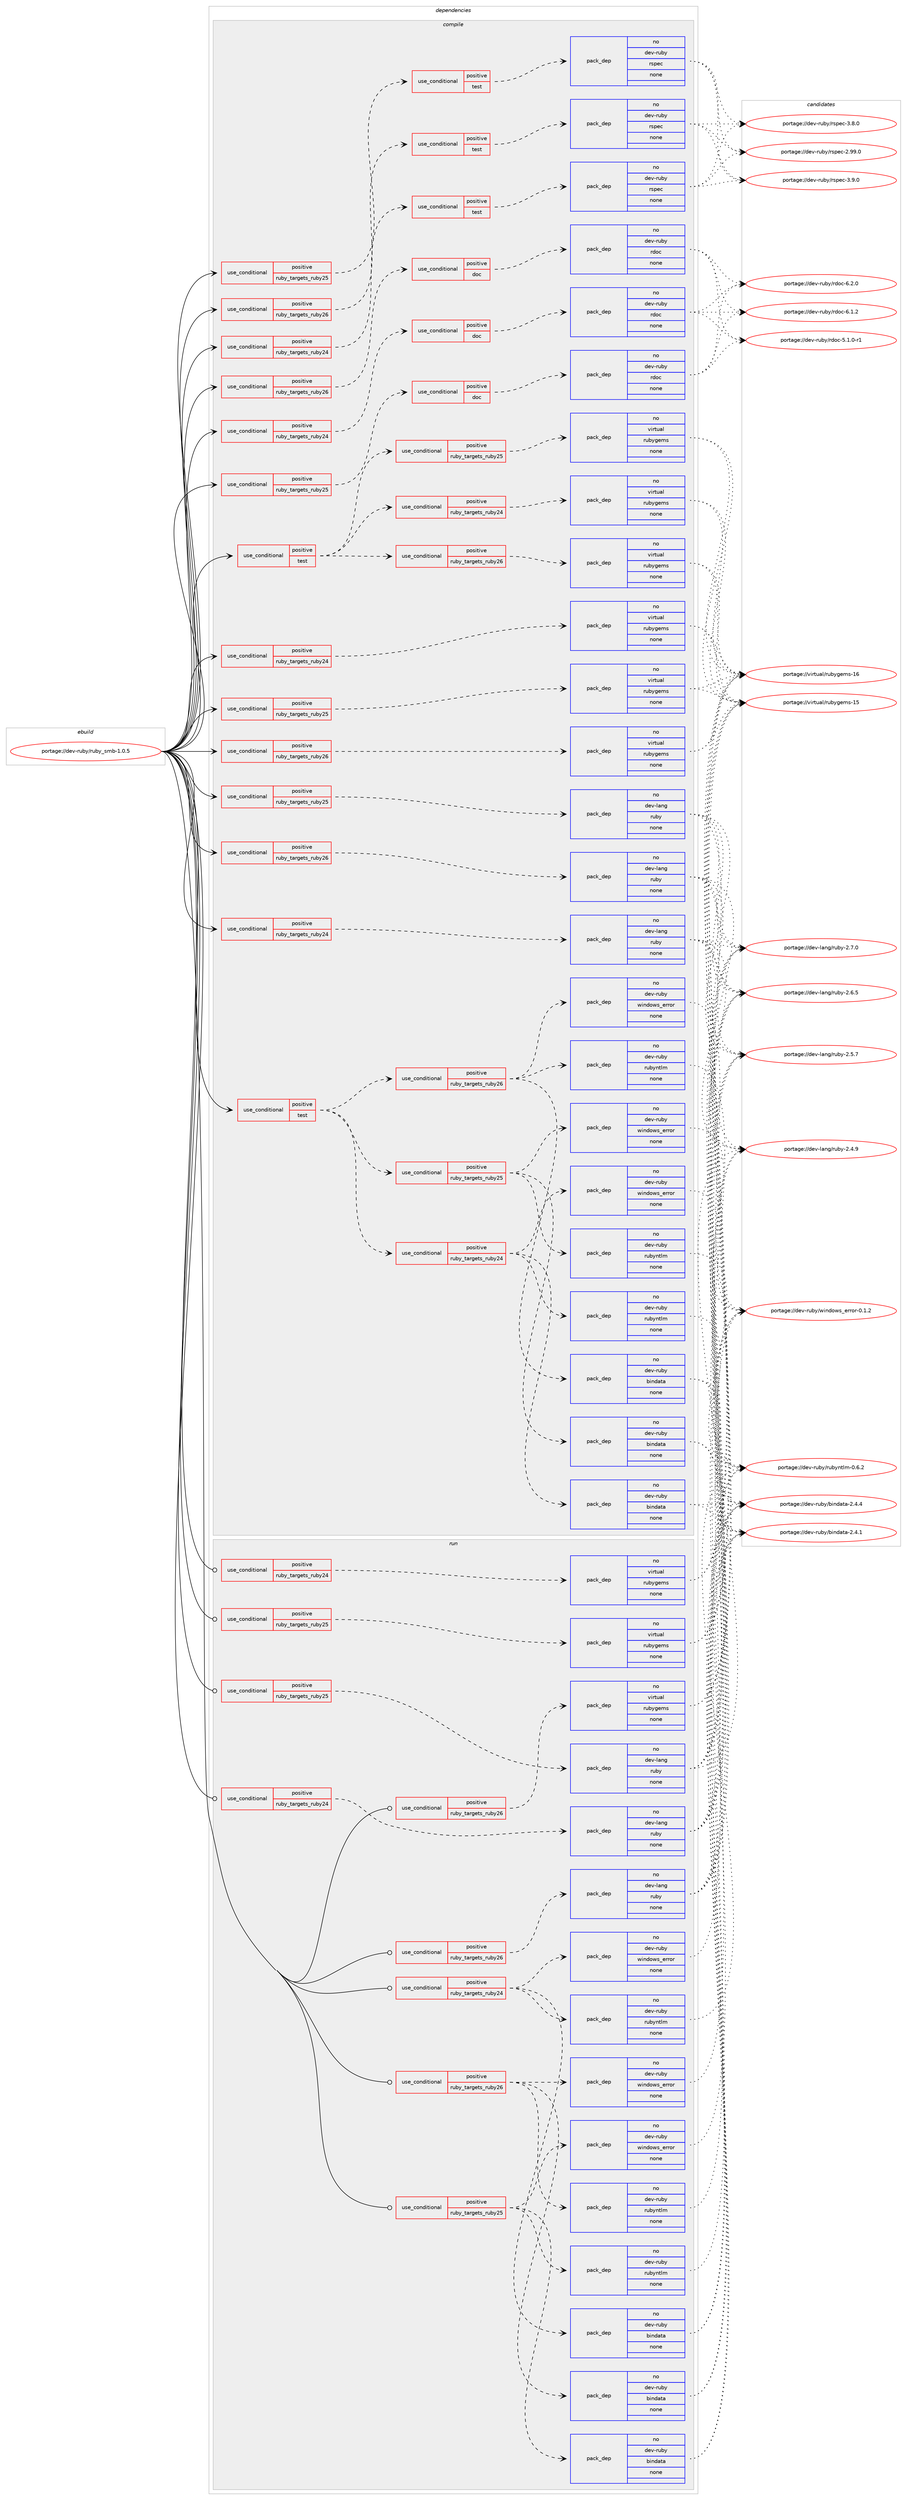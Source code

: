 digraph prolog {

# *************
# Graph options
# *************

newrank=true;
concentrate=true;
compound=true;
graph [rankdir=LR,fontname=Helvetica,fontsize=10,ranksep=1.5];#, ranksep=2.5, nodesep=0.2];
edge  [arrowhead=vee];
node  [fontname=Helvetica,fontsize=10];

# **********
# The ebuild
# **********

subgraph cluster_leftcol {
color=gray;
label=<<i>ebuild</i>>;
id [label="portage://dev-ruby/ruby_smb-1.0.5", color=red, width=4, href="../dev-ruby/ruby_smb-1.0.5.svg"];
}

# ****************
# The dependencies
# ****************

subgraph cluster_midcol {
color=gray;
label=<<i>dependencies</i>>;
subgraph cluster_compile {
fillcolor="#eeeeee";
style=filled;
label=<<i>compile</i>>;
subgraph cond70421 {
dependency321999 [label=<<TABLE BORDER="0" CELLBORDER="1" CELLSPACING="0" CELLPADDING="4"><TR><TD ROWSPAN="3" CELLPADDING="10">use_conditional</TD></TR><TR><TD>positive</TD></TR><TR><TD>ruby_targets_ruby24</TD></TR></TABLE>>, shape=none, color=red];
subgraph cond70422 {
dependency322000 [label=<<TABLE BORDER="0" CELLBORDER="1" CELLSPACING="0" CELLPADDING="4"><TR><TD ROWSPAN="3" CELLPADDING="10">use_conditional</TD></TR><TR><TD>positive</TD></TR><TR><TD>doc</TD></TR></TABLE>>, shape=none, color=red];
subgraph pack246831 {
dependency322001 [label=<<TABLE BORDER="0" CELLBORDER="1" CELLSPACING="0" CELLPADDING="4" WIDTH="220"><TR><TD ROWSPAN="6" CELLPADDING="30">pack_dep</TD></TR><TR><TD WIDTH="110">no</TD></TR><TR><TD>dev-ruby</TD></TR><TR><TD>rdoc</TD></TR><TR><TD>none</TD></TR><TR><TD></TD></TR></TABLE>>, shape=none, color=blue];
}
dependency322000:e -> dependency322001:w [weight=20,style="dashed",arrowhead="vee"];
}
dependency321999:e -> dependency322000:w [weight=20,style="dashed",arrowhead="vee"];
}
id:e -> dependency321999:w [weight=20,style="solid",arrowhead="vee"];
subgraph cond70423 {
dependency322002 [label=<<TABLE BORDER="0" CELLBORDER="1" CELLSPACING="0" CELLPADDING="4"><TR><TD ROWSPAN="3" CELLPADDING="10">use_conditional</TD></TR><TR><TD>positive</TD></TR><TR><TD>ruby_targets_ruby24</TD></TR></TABLE>>, shape=none, color=red];
subgraph cond70424 {
dependency322003 [label=<<TABLE BORDER="0" CELLBORDER="1" CELLSPACING="0" CELLPADDING="4"><TR><TD ROWSPAN="3" CELLPADDING="10">use_conditional</TD></TR><TR><TD>positive</TD></TR><TR><TD>test</TD></TR></TABLE>>, shape=none, color=red];
subgraph pack246832 {
dependency322004 [label=<<TABLE BORDER="0" CELLBORDER="1" CELLSPACING="0" CELLPADDING="4" WIDTH="220"><TR><TD ROWSPAN="6" CELLPADDING="30">pack_dep</TD></TR><TR><TD WIDTH="110">no</TD></TR><TR><TD>dev-ruby</TD></TR><TR><TD>rspec</TD></TR><TR><TD>none</TD></TR><TR><TD></TD></TR></TABLE>>, shape=none, color=blue];
}
dependency322003:e -> dependency322004:w [weight=20,style="dashed",arrowhead="vee"];
}
dependency322002:e -> dependency322003:w [weight=20,style="dashed",arrowhead="vee"];
}
id:e -> dependency322002:w [weight=20,style="solid",arrowhead="vee"];
subgraph cond70425 {
dependency322005 [label=<<TABLE BORDER="0" CELLBORDER="1" CELLSPACING="0" CELLPADDING="4"><TR><TD ROWSPAN="3" CELLPADDING="10">use_conditional</TD></TR><TR><TD>positive</TD></TR><TR><TD>ruby_targets_ruby24</TD></TR></TABLE>>, shape=none, color=red];
subgraph pack246833 {
dependency322006 [label=<<TABLE BORDER="0" CELLBORDER="1" CELLSPACING="0" CELLPADDING="4" WIDTH="220"><TR><TD ROWSPAN="6" CELLPADDING="30">pack_dep</TD></TR><TR><TD WIDTH="110">no</TD></TR><TR><TD>dev-lang</TD></TR><TR><TD>ruby</TD></TR><TR><TD>none</TD></TR><TR><TD></TD></TR></TABLE>>, shape=none, color=blue];
}
dependency322005:e -> dependency322006:w [weight=20,style="dashed",arrowhead="vee"];
}
id:e -> dependency322005:w [weight=20,style="solid",arrowhead="vee"];
subgraph cond70426 {
dependency322007 [label=<<TABLE BORDER="0" CELLBORDER="1" CELLSPACING="0" CELLPADDING="4"><TR><TD ROWSPAN="3" CELLPADDING="10">use_conditional</TD></TR><TR><TD>positive</TD></TR><TR><TD>ruby_targets_ruby24</TD></TR></TABLE>>, shape=none, color=red];
subgraph pack246834 {
dependency322008 [label=<<TABLE BORDER="0" CELLBORDER="1" CELLSPACING="0" CELLPADDING="4" WIDTH="220"><TR><TD ROWSPAN="6" CELLPADDING="30">pack_dep</TD></TR><TR><TD WIDTH="110">no</TD></TR><TR><TD>virtual</TD></TR><TR><TD>rubygems</TD></TR><TR><TD>none</TD></TR><TR><TD></TD></TR></TABLE>>, shape=none, color=blue];
}
dependency322007:e -> dependency322008:w [weight=20,style="dashed",arrowhead="vee"];
}
id:e -> dependency322007:w [weight=20,style="solid",arrowhead="vee"];
subgraph cond70427 {
dependency322009 [label=<<TABLE BORDER="0" CELLBORDER="1" CELLSPACING="0" CELLPADDING="4"><TR><TD ROWSPAN="3" CELLPADDING="10">use_conditional</TD></TR><TR><TD>positive</TD></TR><TR><TD>ruby_targets_ruby25</TD></TR></TABLE>>, shape=none, color=red];
subgraph cond70428 {
dependency322010 [label=<<TABLE BORDER="0" CELLBORDER="1" CELLSPACING="0" CELLPADDING="4"><TR><TD ROWSPAN="3" CELLPADDING="10">use_conditional</TD></TR><TR><TD>positive</TD></TR><TR><TD>doc</TD></TR></TABLE>>, shape=none, color=red];
subgraph pack246835 {
dependency322011 [label=<<TABLE BORDER="0" CELLBORDER="1" CELLSPACING="0" CELLPADDING="4" WIDTH="220"><TR><TD ROWSPAN="6" CELLPADDING="30">pack_dep</TD></TR><TR><TD WIDTH="110">no</TD></TR><TR><TD>dev-ruby</TD></TR><TR><TD>rdoc</TD></TR><TR><TD>none</TD></TR><TR><TD></TD></TR></TABLE>>, shape=none, color=blue];
}
dependency322010:e -> dependency322011:w [weight=20,style="dashed",arrowhead="vee"];
}
dependency322009:e -> dependency322010:w [weight=20,style="dashed",arrowhead="vee"];
}
id:e -> dependency322009:w [weight=20,style="solid",arrowhead="vee"];
subgraph cond70429 {
dependency322012 [label=<<TABLE BORDER="0" CELLBORDER="1" CELLSPACING="0" CELLPADDING="4"><TR><TD ROWSPAN="3" CELLPADDING="10">use_conditional</TD></TR><TR><TD>positive</TD></TR><TR><TD>ruby_targets_ruby25</TD></TR></TABLE>>, shape=none, color=red];
subgraph cond70430 {
dependency322013 [label=<<TABLE BORDER="0" CELLBORDER="1" CELLSPACING="0" CELLPADDING="4"><TR><TD ROWSPAN="3" CELLPADDING="10">use_conditional</TD></TR><TR><TD>positive</TD></TR><TR><TD>test</TD></TR></TABLE>>, shape=none, color=red];
subgraph pack246836 {
dependency322014 [label=<<TABLE BORDER="0" CELLBORDER="1" CELLSPACING="0" CELLPADDING="4" WIDTH="220"><TR><TD ROWSPAN="6" CELLPADDING="30">pack_dep</TD></TR><TR><TD WIDTH="110">no</TD></TR><TR><TD>dev-ruby</TD></TR><TR><TD>rspec</TD></TR><TR><TD>none</TD></TR><TR><TD></TD></TR></TABLE>>, shape=none, color=blue];
}
dependency322013:e -> dependency322014:w [weight=20,style="dashed",arrowhead="vee"];
}
dependency322012:e -> dependency322013:w [weight=20,style="dashed",arrowhead="vee"];
}
id:e -> dependency322012:w [weight=20,style="solid",arrowhead="vee"];
subgraph cond70431 {
dependency322015 [label=<<TABLE BORDER="0" CELLBORDER="1" CELLSPACING="0" CELLPADDING="4"><TR><TD ROWSPAN="3" CELLPADDING="10">use_conditional</TD></TR><TR><TD>positive</TD></TR><TR><TD>ruby_targets_ruby25</TD></TR></TABLE>>, shape=none, color=red];
subgraph pack246837 {
dependency322016 [label=<<TABLE BORDER="0" CELLBORDER="1" CELLSPACING="0" CELLPADDING="4" WIDTH="220"><TR><TD ROWSPAN="6" CELLPADDING="30">pack_dep</TD></TR><TR><TD WIDTH="110">no</TD></TR><TR><TD>dev-lang</TD></TR><TR><TD>ruby</TD></TR><TR><TD>none</TD></TR><TR><TD></TD></TR></TABLE>>, shape=none, color=blue];
}
dependency322015:e -> dependency322016:w [weight=20,style="dashed",arrowhead="vee"];
}
id:e -> dependency322015:w [weight=20,style="solid",arrowhead="vee"];
subgraph cond70432 {
dependency322017 [label=<<TABLE BORDER="0" CELLBORDER="1" CELLSPACING="0" CELLPADDING="4"><TR><TD ROWSPAN="3" CELLPADDING="10">use_conditional</TD></TR><TR><TD>positive</TD></TR><TR><TD>ruby_targets_ruby25</TD></TR></TABLE>>, shape=none, color=red];
subgraph pack246838 {
dependency322018 [label=<<TABLE BORDER="0" CELLBORDER="1" CELLSPACING="0" CELLPADDING="4" WIDTH="220"><TR><TD ROWSPAN="6" CELLPADDING="30">pack_dep</TD></TR><TR><TD WIDTH="110">no</TD></TR><TR><TD>virtual</TD></TR><TR><TD>rubygems</TD></TR><TR><TD>none</TD></TR><TR><TD></TD></TR></TABLE>>, shape=none, color=blue];
}
dependency322017:e -> dependency322018:w [weight=20,style="dashed",arrowhead="vee"];
}
id:e -> dependency322017:w [weight=20,style="solid",arrowhead="vee"];
subgraph cond70433 {
dependency322019 [label=<<TABLE BORDER="0" CELLBORDER="1" CELLSPACING="0" CELLPADDING="4"><TR><TD ROWSPAN="3" CELLPADDING="10">use_conditional</TD></TR><TR><TD>positive</TD></TR><TR><TD>ruby_targets_ruby26</TD></TR></TABLE>>, shape=none, color=red];
subgraph cond70434 {
dependency322020 [label=<<TABLE BORDER="0" CELLBORDER="1" CELLSPACING="0" CELLPADDING="4"><TR><TD ROWSPAN="3" CELLPADDING="10">use_conditional</TD></TR><TR><TD>positive</TD></TR><TR><TD>doc</TD></TR></TABLE>>, shape=none, color=red];
subgraph pack246839 {
dependency322021 [label=<<TABLE BORDER="0" CELLBORDER="1" CELLSPACING="0" CELLPADDING="4" WIDTH="220"><TR><TD ROWSPAN="6" CELLPADDING="30">pack_dep</TD></TR><TR><TD WIDTH="110">no</TD></TR><TR><TD>dev-ruby</TD></TR><TR><TD>rdoc</TD></TR><TR><TD>none</TD></TR><TR><TD></TD></TR></TABLE>>, shape=none, color=blue];
}
dependency322020:e -> dependency322021:w [weight=20,style="dashed",arrowhead="vee"];
}
dependency322019:e -> dependency322020:w [weight=20,style="dashed",arrowhead="vee"];
}
id:e -> dependency322019:w [weight=20,style="solid",arrowhead="vee"];
subgraph cond70435 {
dependency322022 [label=<<TABLE BORDER="0" CELLBORDER="1" CELLSPACING="0" CELLPADDING="4"><TR><TD ROWSPAN="3" CELLPADDING="10">use_conditional</TD></TR><TR><TD>positive</TD></TR><TR><TD>ruby_targets_ruby26</TD></TR></TABLE>>, shape=none, color=red];
subgraph cond70436 {
dependency322023 [label=<<TABLE BORDER="0" CELLBORDER="1" CELLSPACING="0" CELLPADDING="4"><TR><TD ROWSPAN="3" CELLPADDING="10">use_conditional</TD></TR><TR><TD>positive</TD></TR><TR><TD>test</TD></TR></TABLE>>, shape=none, color=red];
subgraph pack246840 {
dependency322024 [label=<<TABLE BORDER="0" CELLBORDER="1" CELLSPACING="0" CELLPADDING="4" WIDTH="220"><TR><TD ROWSPAN="6" CELLPADDING="30">pack_dep</TD></TR><TR><TD WIDTH="110">no</TD></TR><TR><TD>dev-ruby</TD></TR><TR><TD>rspec</TD></TR><TR><TD>none</TD></TR><TR><TD></TD></TR></TABLE>>, shape=none, color=blue];
}
dependency322023:e -> dependency322024:w [weight=20,style="dashed",arrowhead="vee"];
}
dependency322022:e -> dependency322023:w [weight=20,style="dashed",arrowhead="vee"];
}
id:e -> dependency322022:w [weight=20,style="solid",arrowhead="vee"];
subgraph cond70437 {
dependency322025 [label=<<TABLE BORDER="0" CELLBORDER="1" CELLSPACING="0" CELLPADDING="4"><TR><TD ROWSPAN="3" CELLPADDING="10">use_conditional</TD></TR><TR><TD>positive</TD></TR><TR><TD>ruby_targets_ruby26</TD></TR></TABLE>>, shape=none, color=red];
subgraph pack246841 {
dependency322026 [label=<<TABLE BORDER="0" CELLBORDER="1" CELLSPACING="0" CELLPADDING="4" WIDTH="220"><TR><TD ROWSPAN="6" CELLPADDING="30">pack_dep</TD></TR><TR><TD WIDTH="110">no</TD></TR><TR><TD>dev-lang</TD></TR><TR><TD>ruby</TD></TR><TR><TD>none</TD></TR><TR><TD></TD></TR></TABLE>>, shape=none, color=blue];
}
dependency322025:e -> dependency322026:w [weight=20,style="dashed",arrowhead="vee"];
}
id:e -> dependency322025:w [weight=20,style="solid",arrowhead="vee"];
subgraph cond70438 {
dependency322027 [label=<<TABLE BORDER="0" CELLBORDER="1" CELLSPACING="0" CELLPADDING="4"><TR><TD ROWSPAN="3" CELLPADDING="10">use_conditional</TD></TR><TR><TD>positive</TD></TR><TR><TD>ruby_targets_ruby26</TD></TR></TABLE>>, shape=none, color=red];
subgraph pack246842 {
dependency322028 [label=<<TABLE BORDER="0" CELLBORDER="1" CELLSPACING="0" CELLPADDING="4" WIDTH="220"><TR><TD ROWSPAN="6" CELLPADDING="30">pack_dep</TD></TR><TR><TD WIDTH="110">no</TD></TR><TR><TD>virtual</TD></TR><TR><TD>rubygems</TD></TR><TR><TD>none</TD></TR><TR><TD></TD></TR></TABLE>>, shape=none, color=blue];
}
dependency322027:e -> dependency322028:w [weight=20,style="dashed",arrowhead="vee"];
}
id:e -> dependency322027:w [weight=20,style="solid",arrowhead="vee"];
subgraph cond70439 {
dependency322029 [label=<<TABLE BORDER="0" CELLBORDER="1" CELLSPACING="0" CELLPADDING="4"><TR><TD ROWSPAN="3" CELLPADDING="10">use_conditional</TD></TR><TR><TD>positive</TD></TR><TR><TD>test</TD></TR></TABLE>>, shape=none, color=red];
subgraph cond70440 {
dependency322030 [label=<<TABLE BORDER="0" CELLBORDER="1" CELLSPACING="0" CELLPADDING="4"><TR><TD ROWSPAN="3" CELLPADDING="10">use_conditional</TD></TR><TR><TD>positive</TD></TR><TR><TD>ruby_targets_ruby24</TD></TR></TABLE>>, shape=none, color=red];
subgraph pack246843 {
dependency322031 [label=<<TABLE BORDER="0" CELLBORDER="1" CELLSPACING="0" CELLPADDING="4" WIDTH="220"><TR><TD ROWSPAN="6" CELLPADDING="30">pack_dep</TD></TR><TR><TD WIDTH="110">no</TD></TR><TR><TD>dev-ruby</TD></TR><TR><TD>bindata</TD></TR><TR><TD>none</TD></TR><TR><TD></TD></TR></TABLE>>, shape=none, color=blue];
}
dependency322030:e -> dependency322031:w [weight=20,style="dashed",arrowhead="vee"];
subgraph pack246844 {
dependency322032 [label=<<TABLE BORDER="0" CELLBORDER="1" CELLSPACING="0" CELLPADDING="4" WIDTH="220"><TR><TD ROWSPAN="6" CELLPADDING="30">pack_dep</TD></TR><TR><TD WIDTH="110">no</TD></TR><TR><TD>dev-ruby</TD></TR><TR><TD>rubyntlm</TD></TR><TR><TD>none</TD></TR><TR><TD></TD></TR></TABLE>>, shape=none, color=blue];
}
dependency322030:e -> dependency322032:w [weight=20,style="dashed",arrowhead="vee"];
subgraph pack246845 {
dependency322033 [label=<<TABLE BORDER="0" CELLBORDER="1" CELLSPACING="0" CELLPADDING="4" WIDTH="220"><TR><TD ROWSPAN="6" CELLPADDING="30">pack_dep</TD></TR><TR><TD WIDTH="110">no</TD></TR><TR><TD>dev-ruby</TD></TR><TR><TD>windows_error</TD></TR><TR><TD>none</TD></TR><TR><TD></TD></TR></TABLE>>, shape=none, color=blue];
}
dependency322030:e -> dependency322033:w [weight=20,style="dashed",arrowhead="vee"];
}
dependency322029:e -> dependency322030:w [weight=20,style="dashed",arrowhead="vee"];
subgraph cond70441 {
dependency322034 [label=<<TABLE BORDER="0" CELLBORDER="1" CELLSPACING="0" CELLPADDING="4"><TR><TD ROWSPAN="3" CELLPADDING="10">use_conditional</TD></TR><TR><TD>positive</TD></TR><TR><TD>ruby_targets_ruby25</TD></TR></TABLE>>, shape=none, color=red];
subgraph pack246846 {
dependency322035 [label=<<TABLE BORDER="0" CELLBORDER="1" CELLSPACING="0" CELLPADDING="4" WIDTH="220"><TR><TD ROWSPAN="6" CELLPADDING="30">pack_dep</TD></TR><TR><TD WIDTH="110">no</TD></TR><TR><TD>dev-ruby</TD></TR><TR><TD>bindata</TD></TR><TR><TD>none</TD></TR><TR><TD></TD></TR></TABLE>>, shape=none, color=blue];
}
dependency322034:e -> dependency322035:w [weight=20,style="dashed",arrowhead="vee"];
subgraph pack246847 {
dependency322036 [label=<<TABLE BORDER="0" CELLBORDER="1" CELLSPACING="0" CELLPADDING="4" WIDTH="220"><TR><TD ROWSPAN="6" CELLPADDING="30">pack_dep</TD></TR><TR><TD WIDTH="110">no</TD></TR><TR><TD>dev-ruby</TD></TR><TR><TD>rubyntlm</TD></TR><TR><TD>none</TD></TR><TR><TD></TD></TR></TABLE>>, shape=none, color=blue];
}
dependency322034:e -> dependency322036:w [weight=20,style="dashed",arrowhead="vee"];
subgraph pack246848 {
dependency322037 [label=<<TABLE BORDER="0" CELLBORDER="1" CELLSPACING="0" CELLPADDING="4" WIDTH="220"><TR><TD ROWSPAN="6" CELLPADDING="30">pack_dep</TD></TR><TR><TD WIDTH="110">no</TD></TR><TR><TD>dev-ruby</TD></TR><TR><TD>windows_error</TD></TR><TR><TD>none</TD></TR><TR><TD></TD></TR></TABLE>>, shape=none, color=blue];
}
dependency322034:e -> dependency322037:w [weight=20,style="dashed",arrowhead="vee"];
}
dependency322029:e -> dependency322034:w [weight=20,style="dashed",arrowhead="vee"];
subgraph cond70442 {
dependency322038 [label=<<TABLE BORDER="0" CELLBORDER="1" CELLSPACING="0" CELLPADDING="4"><TR><TD ROWSPAN="3" CELLPADDING="10">use_conditional</TD></TR><TR><TD>positive</TD></TR><TR><TD>ruby_targets_ruby26</TD></TR></TABLE>>, shape=none, color=red];
subgraph pack246849 {
dependency322039 [label=<<TABLE BORDER="0" CELLBORDER="1" CELLSPACING="0" CELLPADDING="4" WIDTH="220"><TR><TD ROWSPAN="6" CELLPADDING="30">pack_dep</TD></TR><TR><TD WIDTH="110">no</TD></TR><TR><TD>dev-ruby</TD></TR><TR><TD>bindata</TD></TR><TR><TD>none</TD></TR><TR><TD></TD></TR></TABLE>>, shape=none, color=blue];
}
dependency322038:e -> dependency322039:w [weight=20,style="dashed",arrowhead="vee"];
subgraph pack246850 {
dependency322040 [label=<<TABLE BORDER="0" CELLBORDER="1" CELLSPACING="0" CELLPADDING="4" WIDTH="220"><TR><TD ROWSPAN="6" CELLPADDING="30">pack_dep</TD></TR><TR><TD WIDTH="110">no</TD></TR><TR><TD>dev-ruby</TD></TR><TR><TD>rubyntlm</TD></TR><TR><TD>none</TD></TR><TR><TD></TD></TR></TABLE>>, shape=none, color=blue];
}
dependency322038:e -> dependency322040:w [weight=20,style="dashed",arrowhead="vee"];
subgraph pack246851 {
dependency322041 [label=<<TABLE BORDER="0" CELLBORDER="1" CELLSPACING="0" CELLPADDING="4" WIDTH="220"><TR><TD ROWSPAN="6" CELLPADDING="30">pack_dep</TD></TR><TR><TD WIDTH="110">no</TD></TR><TR><TD>dev-ruby</TD></TR><TR><TD>windows_error</TD></TR><TR><TD>none</TD></TR><TR><TD></TD></TR></TABLE>>, shape=none, color=blue];
}
dependency322038:e -> dependency322041:w [weight=20,style="dashed",arrowhead="vee"];
}
dependency322029:e -> dependency322038:w [weight=20,style="dashed",arrowhead="vee"];
}
id:e -> dependency322029:w [weight=20,style="solid",arrowhead="vee"];
subgraph cond70443 {
dependency322042 [label=<<TABLE BORDER="0" CELLBORDER="1" CELLSPACING="0" CELLPADDING="4"><TR><TD ROWSPAN="3" CELLPADDING="10">use_conditional</TD></TR><TR><TD>positive</TD></TR><TR><TD>test</TD></TR></TABLE>>, shape=none, color=red];
subgraph cond70444 {
dependency322043 [label=<<TABLE BORDER="0" CELLBORDER="1" CELLSPACING="0" CELLPADDING="4"><TR><TD ROWSPAN="3" CELLPADDING="10">use_conditional</TD></TR><TR><TD>positive</TD></TR><TR><TD>ruby_targets_ruby24</TD></TR></TABLE>>, shape=none, color=red];
subgraph pack246852 {
dependency322044 [label=<<TABLE BORDER="0" CELLBORDER="1" CELLSPACING="0" CELLPADDING="4" WIDTH="220"><TR><TD ROWSPAN="6" CELLPADDING="30">pack_dep</TD></TR><TR><TD WIDTH="110">no</TD></TR><TR><TD>virtual</TD></TR><TR><TD>rubygems</TD></TR><TR><TD>none</TD></TR><TR><TD></TD></TR></TABLE>>, shape=none, color=blue];
}
dependency322043:e -> dependency322044:w [weight=20,style="dashed",arrowhead="vee"];
}
dependency322042:e -> dependency322043:w [weight=20,style="dashed",arrowhead="vee"];
subgraph cond70445 {
dependency322045 [label=<<TABLE BORDER="0" CELLBORDER="1" CELLSPACING="0" CELLPADDING="4"><TR><TD ROWSPAN="3" CELLPADDING="10">use_conditional</TD></TR><TR><TD>positive</TD></TR><TR><TD>ruby_targets_ruby25</TD></TR></TABLE>>, shape=none, color=red];
subgraph pack246853 {
dependency322046 [label=<<TABLE BORDER="0" CELLBORDER="1" CELLSPACING="0" CELLPADDING="4" WIDTH="220"><TR><TD ROWSPAN="6" CELLPADDING="30">pack_dep</TD></TR><TR><TD WIDTH="110">no</TD></TR><TR><TD>virtual</TD></TR><TR><TD>rubygems</TD></TR><TR><TD>none</TD></TR><TR><TD></TD></TR></TABLE>>, shape=none, color=blue];
}
dependency322045:e -> dependency322046:w [weight=20,style="dashed",arrowhead="vee"];
}
dependency322042:e -> dependency322045:w [weight=20,style="dashed",arrowhead="vee"];
subgraph cond70446 {
dependency322047 [label=<<TABLE BORDER="0" CELLBORDER="1" CELLSPACING="0" CELLPADDING="4"><TR><TD ROWSPAN="3" CELLPADDING="10">use_conditional</TD></TR><TR><TD>positive</TD></TR><TR><TD>ruby_targets_ruby26</TD></TR></TABLE>>, shape=none, color=red];
subgraph pack246854 {
dependency322048 [label=<<TABLE BORDER="0" CELLBORDER="1" CELLSPACING="0" CELLPADDING="4" WIDTH="220"><TR><TD ROWSPAN="6" CELLPADDING="30">pack_dep</TD></TR><TR><TD WIDTH="110">no</TD></TR><TR><TD>virtual</TD></TR><TR><TD>rubygems</TD></TR><TR><TD>none</TD></TR><TR><TD></TD></TR></TABLE>>, shape=none, color=blue];
}
dependency322047:e -> dependency322048:w [weight=20,style="dashed",arrowhead="vee"];
}
dependency322042:e -> dependency322047:w [weight=20,style="dashed",arrowhead="vee"];
}
id:e -> dependency322042:w [weight=20,style="solid",arrowhead="vee"];
}
subgraph cluster_compileandrun {
fillcolor="#eeeeee";
style=filled;
label=<<i>compile and run</i>>;
}
subgraph cluster_run {
fillcolor="#eeeeee";
style=filled;
label=<<i>run</i>>;
subgraph cond70447 {
dependency322049 [label=<<TABLE BORDER="0" CELLBORDER="1" CELLSPACING="0" CELLPADDING="4"><TR><TD ROWSPAN="3" CELLPADDING="10">use_conditional</TD></TR><TR><TD>positive</TD></TR><TR><TD>ruby_targets_ruby24</TD></TR></TABLE>>, shape=none, color=red];
subgraph pack246855 {
dependency322050 [label=<<TABLE BORDER="0" CELLBORDER="1" CELLSPACING="0" CELLPADDING="4" WIDTH="220"><TR><TD ROWSPAN="6" CELLPADDING="30">pack_dep</TD></TR><TR><TD WIDTH="110">no</TD></TR><TR><TD>dev-lang</TD></TR><TR><TD>ruby</TD></TR><TR><TD>none</TD></TR><TR><TD></TD></TR></TABLE>>, shape=none, color=blue];
}
dependency322049:e -> dependency322050:w [weight=20,style="dashed",arrowhead="vee"];
}
id:e -> dependency322049:w [weight=20,style="solid",arrowhead="odot"];
subgraph cond70448 {
dependency322051 [label=<<TABLE BORDER="0" CELLBORDER="1" CELLSPACING="0" CELLPADDING="4"><TR><TD ROWSPAN="3" CELLPADDING="10">use_conditional</TD></TR><TR><TD>positive</TD></TR><TR><TD>ruby_targets_ruby24</TD></TR></TABLE>>, shape=none, color=red];
subgraph pack246856 {
dependency322052 [label=<<TABLE BORDER="0" CELLBORDER="1" CELLSPACING="0" CELLPADDING="4" WIDTH="220"><TR><TD ROWSPAN="6" CELLPADDING="30">pack_dep</TD></TR><TR><TD WIDTH="110">no</TD></TR><TR><TD>dev-ruby</TD></TR><TR><TD>bindata</TD></TR><TR><TD>none</TD></TR><TR><TD></TD></TR></TABLE>>, shape=none, color=blue];
}
dependency322051:e -> dependency322052:w [weight=20,style="dashed",arrowhead="vee"];
subgraph pack246857 {
dependency322053 [label=<<TABLE BORDER="0" CELLBORDER="1" CELLSPACING="0" CELLPADDING="4" WIDTH="220"><TR><TD ROWSPAN="6" CELLPADDING="30">pack_dep</TD></TR><TR><TD WIDTH="110">no</TD></TR><TR><TD>dev-ruby</TD></TR><TR><TD>rubyntlm</TD></TR><TR><TD>none</TD></TR><TR><TD></TD></TR></TABLE>>, shape=none, color=blue];
}
dependency322051:e -> dependency322053:w [weight=20,style="dashed",arrowhead="vee"];
subgraph pack246858 {
dependency322054 [label=<<TABLE BORDER="0" CELLBORDER="1" CELLSPACING="0" CELLPADDING="4" WIDTH="220"><TR><TD ROWSPAN="6" CELLPADDING="30">pack_dep</TD></TR><TR><TD WIDTH="110">no</TD></TR><TR><TD>dev-ruby</TD></TR><TR><TD>windows_error</TD></TR><TR><TD>none</TD></TR><TR><TD></TD></TR></TABLE>>, shape=none, color=blue];
}
dependency322051:e -> dependency322054:w [weight=20,style="dashed",arrowhead="vee"];
}
id:e -> dependency322051:w [weight=20,style="solid",arrowhead="odot"];
subgraph cond70449 {
dependency322055 [label=<<TABLE BORDER="0" CELLBORDER="1" CELLSPACING="0" CELLPADDING="4"><TR><TD ROWSPAN="3" CELLPADDING="10">use_conditional</TD></TR><TR><TD>positive</TD></TR><TR><TD>ruby_targets_ruby24</TD></TR></TABLE>>, shape=none, color=red];
subgraph pack246859 {
dependency322056 [label=<<TABLE BORDER="0" CELLBORDER="1" CELLSPACING="0" CELLPADDING="4" WIDTH="220"><TR><TD ROWSPAN="6" CELLPADDING="30">pack_dep</TD></TR><TR><TD WIDTH="110">no</TD></TR><TR><TD>virtual</TD></TR><TR><TD>rubygems</TD></TR><TR><TD>none</TD></TR><TR><TD></TD></TR></TABLE>>, shape=none, color=blue];
}
dependency322055:e -> dependency322056:w [weight=20,style="dashed",arrowhead="vee"];
}
id:e -> dependency322055:w [weight=20,style="solid",arrowhead="odot"];
subgraph cond70450 {
dependency322057 [label=<<TABLE BORDER="0" CELLBORDER="1" CELLSPACING="0" CELLPADDING="4"><TR><TD ROWSPAN="3" CELLPADDING="10">use_conditional</TD></TR><TR><TD>positive</TD></TR><TR><TD>ruby_targets_ruby25</TD></TR></TABLE>>, shape=none, color=red];
subgraph pack246860 {
dependency322058 [label=<<TABLE BORDER="0" CELLBORDER="1" CELLSPACING="0" CELLPADDING="4" WIDTH="220"><TR><TD ROWSPAN="6" CELLPADDING="30">pack_dep</TD></TR><TR><TD WIDTH="110">no</TD></TR><TR><TD>dev-lang</TD></TR><TR><TD>ruby</TD></TR><TR><TD>none</TD></TR><TR><TD></TD></TR></TABLE>>, shape=none, color=blue];
}
dependency322057:e -> dependency322058:w [weight=20,style="dashed",arrowhead="vee"];
}
id:e -> dependency322057:w [weight=20,style="solid",arrowhead="odot"];
subgraph cond70451 {
dependency322059 [label=<<TABLE BORDER="0" CELLBORDER="1" CELLSPACING="0" CELLPADDING="4"><TR><TD ROWSPAN="3" CELLPADDING="10">use_conditional</TD></TR><TR><TD>positive</TD></TR><TR><TD>ruby_targets_ruby25</TD></TR></TABLE>>, shape=none, color=red];
subgraph pack246861 {
dependency322060 [label=<<TABLE BORDER="0" CELLBORDER="1" CELLSPACING="0" CELLPADDING="4" WIDTH="220"><TR><TD ROWSPAN="6" CELLPADDING="30">pack_dep</TD></TR><TR><TD WIDTH="110">no</TD></TR><TR><TD>dev-ruby</TD></TR><TR><TD>bindata</TD></TR><TR><TD>none</TD></TR><TR><TD></TD></TR></TABLE>>, shape=none, color=blue];
}
dependency322059:e -> dependency322060:w [weight=20,style="dashed",arrowhead="vee"];
subgraph pack246862 {
dependency322061 [label=<<TABLE BORDER="0" CELLBORDER="1" CELLSPACING="0" CELLPADDING="4" WIDTH="220"><TR><TD ROWSPAN="6" CELLPADDING="30">pack_dep</TD></TR><TR><TD WIDTH="110">no</TD></TR><TR><TD>dev-ruby</TD></TR><TR><TD>rubyntlm</TD></TR><TR><TD>none</TD></TR><TR><TD></TD></TR></TABLE>>, shape=none, color=blue];
}
dependency322059:e -> dependency322061:w [weight=20,style="dashed",arrowhead="vee"];
subgraph pack246863 {
dependency322062 [label=<<TABLE BORDER="0" CELLBORDER="1" CELLSPACING="0" CELLPADDING="4" WIDTH="220"><TR><TD ROWSPAN="6" CELLPADDING="30">pack_dep</TD></TR><TR><TD WIDTH="110">no</TD></TR><TR><TD>dev-ruby</TD></TR><TR><TD>windows_error</TD></TR><TR><TD>none</TD></TR><TR><TD></TD></TR></TABLE>>, shape=none, color=blue];
}
dependency322059:e -> dependency322062:w [weight=20,style="dashed",arrowhead="vee"];
}
id:e -> dependency322059:w [weight=20,style="solid",arrowhead="odot"];
subgraph cond70452 {
dependency322063 [label=<<TABLE BORDER="0" CELLBORDER="1" CELLSPACING="0" CELLPADDING="4"><TR><TD ROWSPAN="3" CELLPADDING="10">use_conditional</TD></TR><TR><TD>positive</TD></TR><TR><TD>ruby_targets_ruby25</TD></TR></TABLE>>, shape=none, color=red];
subgraph pack246864 {
dependency322064 [label=<<TABLE BORDER="0" CELLBORDER="1" CELLSPACING="0" CELLPADDING="4" WIDTH="220"><TR><TD ROWSPAN="6" CELLPADDING="30">pack_dep</TD></TR><TR><TD WIDTH="110">no</TD></TR><TR><TD>virtual</TD></TR><TR><TD>rubygems</TD></TR><TR><TD>none</TD></TR><TR><TD></TD></TR></TABLE>>, shape=none, color=blue];
}
dependency322063:e -> dependency322064:w [weight=20,style="dashed",arrowhead="vee"];
}
id:e -> dependency322063:w [weight=20,style="solid",arrowhead="odot"];
subgraph cond70453 {
dependency322065 [label=<<TABLE BORDER="0" CELLBORDER="1" CELLSPACING="0" CELLPADDING="4"><TR><TD ROWSPAN="3" CELLPADDING="10">use_conditional</TD></TR><TR><TD>positive</TD></TR><TR><TD>ruby_targets_ruby26</TD></TR></TABLE>>, shape=none, color=red];
subgraph pack246865 {
dependency322066 [label=<<TABLE BORDER="0" CELLBORDER="1" CELLSPACING="0" CELLPADDING="4" WIDTH="220"><TR><TD ROWSPAN="6" CELLPADDING="30">pack_dep</TD></TR><TR><TD WIDTH="110">no</TD></TR><TR><TD>dev-lang</TD></TR><TR><TD>ruby</TD></TR><TR><TD>none</TD></TR><TR><TD></TD></TR></TABLE>>, shape=none, color=blue];
}
dependency322065:e -> dependency322066:w [weight=20,style="dashed",arrowhead="vee"];
}
id:e -> dependency322065:w [weight=20,style="solid",arrowhead="odot"];
subgraph cond70454 {
dependency322067 [label=<<TABLE BORDER="0" CELLBORDER="1" CELLSPACING="0" CELLPADDING="4"><TR><TD ROWSPAN="3" CELLPADDING="10">use_conditional</TD></TR><TR><TD>positive</TD></TR><TR><TD>ruby_targets_ruby26</TD></TR></TABLE>>, shape=none, color=red];
subgraph pack246866 {
dependency322068 [label=<<TABLE BORDER="0" CELLBORDER="1" CELLSPACING="0" CELLPADDING="4" WIDTH="220"><TR><TD ROWSPAN="6" CELLPADDING="30">pack_dep</TD></TR><TR><TD WIDTH="110">no</TD></TR><TR><TD>dev-ruby</TD></TR><TR><TD>bindata</TD></TR><TR><TD>none</TD></TR><TR><TD></TD></TR></TABLE>>, shape=none, color=blue];
}
dependency322067:e -> dependency322068:w [weight=20,style="dashed",arrowhead="vee"];
subgraph pack246867 {
dependency322069 [label=<<TABLE BORDER="0" CELLBORDER="1" CELLSPACING="0" CELLPADDING="4" WIDTH="220"><TR><TD ROWSPAN="6" CELLPADDING="30">pack_dep</TD></TR><TR><TD WIDTH="110">no</TD></TR><TR><TD>dev-ruby</TD></TR><TR><TD>rubyntlm</TD></TR><TR><TD>none</TD></TR><TR><TD></TD></TR></TABLE>>, shape=none, color=blue];
}
dependency322067:e -> dependency322069:w [weight=20,style="dashed",arrowhead="vee"];
subgraph pack246868 {
dependency322070 [label=<<TABLE BORDER="0" CELLBORDER="1" CELLSPACING="0" CELLPADDING="4" WIDTH="220"><TR><TD ROWSPAN="6" CELLPADDING="30">pack_dep</TD></TR><TR><TD WIDTH="110">no</TD></TR><TR><TD>dev-ruby</TD></TR><TR><TD>windows_error</TD></TR><TR><TD>none</TD></TR><TR><TD></TD></TR></TABLE>>, shape=none, color=blue];
}
dependency322067:e -> dependency322070:w [weight=20,style="dashed",arrowhead="vee"];
}
id:e -> dependency322067:w [weight=20,style="solid",arrowhead="odot"];
subgraph cond70455 {
dependency322071 [label=<<TABLE BORDER="0" CELLBORDER="1" CELLSPACING="0" CELLPADDING="4"><TR><TD ROWSPAN="3" CELLPADDING="10">use_conditional</TD></TR><TR><TD>positive</TD></TR><TR><TD>ruby_targets_ruby26</TD></TR></TABLE>>, shape=none, color=red];
subgraph pack246869 {
dependency322072 [label=<<TABLE BORDER="0" CELLBORDER="1" CELLSPACING="0" CELLPADDING="4" WIDTH="220"><TR><TD ROWSPAN="6" CELLPADDING="30">pack_dep</TD></TR><TR><TD WIDTH="110">no</TD></TR><TR><TD>virtual</TD></TR><TR><TD>rubygems</TD></TR><TR><TD>none</TD></TR><TR><TD></TD></TR></TABLE>>, shape=none, color=blue];
}
dependency322071:e -> dependency322072:w [weight=20,style="dashed",arrowhead="vee"];
}
id:e -> dependency322071:w [weight=20,style="solid",arrowhead="odot"];
}
}

# **************
# The candidates
# **************

subgraph cluster_choices {
rank=same;
color=gray;
label=<<i>candidates</i>>;

subgraph choice246831 {
color=black;
nodesep=1;
choice10010111845114117981214711410011199455446504648 [label="portage://dev-ruby/rdoc-6.2.0", color=red, width=4,href="../dev-ruby/rdoc-6.2.0.svg"];
choice10010111845114117981214711410011199455446494650 [label="portage://dev-ruby/rdoc-6.1.2", color=red, width=4,href="../dev-ruby/rdoc-6.1.2.svg"];
choice100101118451141179812147114100111994553464946484511449 [label="portage://dev-ruby/rdoc-5.1.0-r1", color=red, width=4,href="../dev-ruby/rdoc-5.1.0-r1.svg"];
dependency322001:e -> choice10010111845114117981214711410011199455446504648:w [style=dotted,weight="100"];
dependency322001:e -> choice10010111845114117981214711410011199455446494650:w [style=dotted,weight="100"];
dependency322001:e -> choice100101118451141179812147114100111994553464946484511449:w [style=dotted,weight="100"];
}
subgraph choice246832 {
color=black;
nodesep=1;
choice10010111845114117981214711411511210199455146574648 [label="portage://dev-ruby/rspec-3.9.0", color=red, width=4,href="../dev-ruby/rspec-3.9.0.svg"];
choice10010111845114117981214711411511210199455146564648 [label="portage://dev-ruby/rspec-3.8.0", color=red, width=4,href="../dev-ruby/rspec-3.8.0.svg"];
choice1001011184511411798121471141151121019945504657574648 [label="portage://dev-ruby/rspec-2.99.0", color=red, width=4,href="../dev-ruby/rspec-2.99.0.svg"];
dependency322004:e -> choice10010111845114117981214711411511210199455146574648:w [style=dotted,weight="100"];
dependency322004:e -> choice10010111845114117981214711411511210199455146564648:w [style=dotted,weight="100"];
dependency322004:e -> choice1001011184511411798121471141151121019945504657574648:w [style=dotted,weight="100"];
}
subgraph choice246833 {
color=black;
nodesep=1;
choice10010111845108971101034711411798121455046554648 [label="portage://dev-lang/ruby-2.7.0", color=red, width=4,href="../dev-lang/ruby-2.7.0.svg"];
choice10010111845108971101034711411798121455046544653 [label="portage://dev-lang/ruby-2.6.5", color=red, width=4,href="../dev-lang/ruby-2.6.5.svg"];
choice10010111845108971101034711411798121455046534655 [label="portage://dev-lang/ruby-2.5.7", color=red, width=4,href="../dev-lang/ruby-2.5.7.svg"];
choice10010111845108971101034711411798121455046524657 [label="portage://dev-lang/ruby-2.4.9", color=red, width=4,href="../dev-lang/ruby-2.4.9.svg"];
dependency322006:e -> choice10010111845108971101034711411798121455046554648:w [style=dotted,weight="100"];
dependency322006:e -> choice10010111845108971101034711411798121455046544653:w [style=dotted,weight="100"];
dependency322006:e -> choice10010111845108971101034711411798121455046534655:w [style=dotted,weight="100"];
dependency322006:e -> choice10010111845108971101034711411798121455046524657:w [style=dotted,weight="100"];
}
subgraph choice246834 {
color=black;
nodesep=1;
choice118105114116117971084711411798121103101109115454954 [label="portage://virtual/rubygems-16", color=red, width=4,href="../virtual/rubygems-16.svg"];
choice118105114116117971084711411798121103101109115454953 [label="portage://virtual/rubygems-15", color=red, width=4,href="../virtual/rubygems-15.svg"];
dependency322008:e -> choice118105114116117971084711411798121103101109115454954:w [style=dotted,weight="100"];
dependency322008:e -> choice118105114116117971084711411798121103101109115454953:w [style=dotted,weight="100"];
}
subgraph choice246835 {
color=black;
nodesep=1;
choice10010111845114117981214711410011199455446504648 [label="portage://dev-ruby/rdoc-6.2.0", color=red, width=4,href="../dev-ruby/rdoc-6.2.0.svg"];
choice10010111845114117981214711410011199455446494650 [label="portage://dev-ruby/rdoc-6.1.2", color=red, width=4,href="../dev-ruby/rdoc-6.1.2.svg"];
choice100101118451141179812147114100111994553464946484511449 [label="portage://dev-ruby/rdoc-5.1.0-r1", color=red, width=4,href="../dev-ruby/rdoc-5.1.0-r1.svg"];
dependency322011:e -> choice10010111845114117981214711410011199455446504648:w [style=dotted,weight="100"];
dependency322011:e -> choice10010111845114117981214711410011199455446494650:w [style=dotted,weight="100"];
dependency322011:e -> choice100101118451141179812147114100111994553464946484511449:w [style=dotted,weight="100"];
}
subgraph choice246836 {
color=black;
nodesep=1;
choice10010111845114117981214711411511210199455146574648 [label="portage://dev-ruby/rspec-3.9.0", color=red, width=4,href="../dev-ruby/rspec-3.9.0.svg"];
choice10010111845114117981214711411511210199455146564648 [label="portage://dev-ruby/rspec-3.8.0", color=red, width=4,href="../dev-ruby/rspec-3.8.0.svg"];
choice1001011184511411798121471141151121019945504657574648 [label="portage://dev-ruby/rspec-2.99.0", color=red, width=4,href="../dev-ruby/rspec-2.99.0.svg"];
dependency322014:e -> choice10010111845114117981214711411511210199455146574648:w [style=dotted,weight="100"];
dependency322014:e -> choice10010111845114117981214711411511210199455146564648:w [style=dotted,weight="100"];
dependency322014:e -> choice1001011184511411798121471141151121019945504657574648:w [style=dotted,weight="100"];
}
subgraph choice246837 {
color=black;
nodesep=1;
choice10010111845108971101034711411798121455046554648 [label="portage://dev-lang/ruby-2.7.0", color=red, width=4,href="../dev-lang/ruby-2.7.0.svg"];
choice10010111845108971101034711411798121455046544653 [label="portage://dev-lang/ruby-2.6.5", color=red, width=4,href="../dev-lang/ruby-2.6.5.svg"];
choice10010111845108971101034711411798121455046534655 [label="portage://dev-lang/ruby-2.5.7", color=red, width=4,href="../dev-lang/ruby-2.5.7.svg"];
choice10010111845108971101034711411798121455046524657 [label="portage://dev-lang/ruby-2.4.9", color=red, width=4,href="../dev-lang/ruby-2.4.9.svg"];
dependency322016:e -> choice10010111845108971101034711411798121455046554648:w [style=dotted,weight="100"];
dependency322016:e -> choice10010111845108971101034711411798121455046544653:w [style=dotted,weight="100"];
dependency322016:e -> choice10010111845108971101034711411798121455046534655:w [style=dotted,weight="100"];
dependency322016:e -> choice10010111845108971101034711411798121455046524657:w [style=dotted,weight="100"];
}
subgraph choice246838 {
color=black;
nodesep=1;
choice118105114116117971084711411798121103101109115454954 [label="portage://virtual/rubygems-16", color=red, width=4,href="../virtual/rubygems-16.svg"];
choice118105114116117971084711411798121103101109115454953 [label="portage://virtual/rubygems-15", color=red, width=4,href="../virtual/rubygems-15.svg"];
dependency322018:e -> choice118105114116117971084711411798121103101109115454954:w [style=dotted,weight="100"];
dependency322018:e -> choice118105114116117971084711411798121103101109115454953:w [style=dotted,weight="100"];
}
subgraph choice246839 {
color=black;
nodesep=1;
choice10010111845114117981214711410011199455446504648 [label="portage://dev-ruby/rdoc-6.2.0", color=red, width=4,href="../dev-ruby/rdoc-6.2.0.svg"];
choice10010111845114117981214711410011199455446494650 [label="portage://dev-ruby/rdoc-6.1.2", color=red, width=4,href="../dev-ruby/rdoc-6.1.2.svg"];
choice100101118451141179812147114100111994553464946484511449 [label="portage://dev-ruby/rdoc-5.1.0-r1", color=red, width=4,href="../dev-ruby/rdoc-5.1.0-r1.svg"];
dependency322021:e -> choice10010111845114117981214711410011199455446504648:w [style=dotted,weight="100"];
dependency322021:e -> choice10010111845114117981214711410011199455446494650:w [style=dotted,weight="100"];
dependency322021:e -> choice100101118451141179812147114100111994553464946484511449:w [style=dotted,weight="100"];
}
subgraph choice246840 {
color=black;
nodesep=1;
choice10010111845114117981214711411511210199455146574648 [label="portage://dev-ruby/rspec-3.9.0", color=red, width=4,href="../dev-ruby/rspec-3.9.0.svg"];
choice10010111845114117981214711411511210199455146564648 [label="portage://dev-ruby/rspec-3.8.0", color=red, width=4,href="../dev-ruby/rspec-3.8.0.svg"];
choice1001011184511411798121471141151121019945504657574648 [label="portage://dev-ruby/rspec-2.99.0", color=red, width=4,href="../dev-ruby/rspec-2.99.0.svg"];
dependency322024:e -> choice10010111845114117981214711411511210199455146574648:w [style=dotted,weight="100"];
dependency322024:e -> choice10010111845114117981214711411511210199455146564648:w [style=dotted,weight="100"];
dependency322024:e -> choice1001011184511411798121471141151121019945504657574648:w [style=dotted,weight="100"];
}
subgraph choice246841 {
color=black;
nodesep=1;
choice10010111845108971101034711411798121455046554648 [label="portage://dev-lang/ruby-2.7.0", color=red, width=4,href="../dev-lang/ruby-2.7.0.svg"];
choice10010111845108971101034711411798121455046544653 [label="portage://dev-lang/ruby-2.6.5", color=red, width=4,href="../dev-lang/ruby-2.6.5.svg"];
choice10010111845108971101034711411798121455046534655 [label="portage://dev-lang/ruby-2.5.7", color=red, width=4,href="../dev-lang/ruby-2.5.7.svg"];
choice10010111845108971101034711411798121455046524657 [label="portage://dev-lang/ruby-2.4.9", color=red, width=4,href="../dev-lang/ruby-2.4.9.svg"];
dependency322026:e -> choice10010111845108971101034711411798121455046554648:w [style=dotted,weight="100"];
dependency322026:e -> choice10010111845108971101034711411798121455046544653:w [style=dotted,weight="100"];
dependency322026:e -> choice10010111845108971101034711411798121455046534655:w [style=dotted,weight="100"];
dependency322026:e -> choice10010111845108971101034711411798121455046524657:w [style=dotted,weight="100"];
}
subgraph choice246842 {
color=black;
nodesep=1;
choice118105114116117971084711411798121103101109115454954 [label="portage://virtual/rubygems-16", color=red, width=4,href="../virtual/rubygems-16.svg"];
choice118105114116117971084711411798121103101109115454953 [label="portage://virtual/rubygems-15", color=red, width=4,href="../virtual/rubygems-15.svg"];
dependency322028:e -> choice118105114116117971084711411798121103101109115454954:w [style=dotted,weight="100"];
dependency322028:e -> choice118105114116117971084711411798121103101109115454953:w [style=dotted,weight="100"];
}
subgraph choice246843 {
color=black;
nodesep=1;
choice100101118451141179812147981051101009711697455046524652 [label="portage://dev-ruby/bindata-2.4.4", color=red, width=4,href="../dev-ruby/bindata-2.4.4.svg"];
choice100101118451141179812147981051101009711697455046524649 [label="portage://dev-ruby/bindata-2.4.1", color=red, width=4,href="../dev-ruby/bindata-2.4.1.svg"];
dependency322031:e -> choice100101118451141179812147981051101009711697455046524652:w [style=dotted,weight="100"];
dependency322031:e -> choice100101118451141179812147981051101009711697455046524649:w [style=dotted,weight="100"];
}
subgraph choice246844 {
color=black;
nodesep=1;
choice10010111845114117981214711411798121110116108109454846544650 [label="portage://dev-ruby/rubyntlm-0.6.2", color=red, width=4,href="../dev-ruby/rubyntlm-0.6.2.svg"];
dependency322032:e -> choice10010111845114117981214711411798121110116108109454846544650:w [style=dotted,weight="100"];
}
subgraph choice246845 {
color=black;
nodesep=1;
choice10010111845114117981214711910511010011111911595101114114111114454846494650 [label="portage://dev-ruby/windows_error-0.1.2", color=red, width=4,href="../dev-ruby/windows_error-0.1.2.svg"];
dependency322033:e -> choice10010111845114117981214711910511010011111911595101114114111114454846494650:w [style=dotted,weight="100"];
}
subgraph choice246846 {
color=black;
nodesep=1;
choice100101118451141179812147981051101009711697455046524652 [label="portage://dev-ruby/bindata-2.4.4", color=red, width=4,href="../dev-ruby/bindata-2.4.4.svg"];
choice100101118451141179812147981051101009711697455046524649 [label="portage://dev-ruby/bindata-2.4.1", color=red, width=4,href="../dev-ruby/bindata-2.4.1.svg"];
dependency322035:e -> choice100101118451141179812147981051101009711697455046524652:w [style=dotted,weight="100"];
dependency322035:e -> choice100101118451141179812147981051101009711697455046524649:w [style=dotted,weight="100"];
}
subgraph choice246847 {
color=black;
nodesep=1;
choice10010111845114117981214711411798121110116108109454846544650 [label="portage://dev-ruby/rubyntlm-0.6.2", color=red, width=4,href="../dev-ruby/rubyntlm-0.6.2.svg"];
dependency322036:e -> choice10010111845114117981214711411798121110116108109454846544650:w [style=dotted,weight="100"];
}
subgraph choice246848 {
color=black;
nodesep=1;
choice10010111845114117981214711910511010011111911595101114114111114454846494650 [label="portage://dev-ruby/windows_error-0.1.2", color=red, width=4,href="../dev-ruby/windows_error-0.1.2.svg"];
dependency322037:e -> choice10010111845114117981214711910511010011111911595101114114111114454846494650:w [style=dotted,weight="100"];
}
subgraph choice246849 {
color=black;
nodesep=1;
choice100101118451141179812147981051101009711697455046524652 [label="portage://dev-ruby/bindata-2.4.4", color=red, width=4,href="../dev-ruby/bindata-2.4.4.svg"];
choice100101118451141179812147981051101009711697455046524649 [label="portage://dev-ruby/bindata-2.4.1", color=red, width=4,href="../dev-ruby/bindata-2.4.1.svg"];
dependency322039:e -> choice100101118451141179812147981051101009711697455046524652:w [style=dotted,weight="100"];
dependency322039:e -> choice100101118451141179812147981051101009711697455046524649:w [style=dotted,weight="100"];
}
subgraph choice246850 {
color=black;
nodesep=1;
choice10010111845114117981214711411798121110116108109454846544650 [label="portage://dev-ruby/rubyntlm-0.6.2", color=red, width=4,href="../dev-ruby/rubyntlm-0.6.2.svg"];
dependency322040:e -> choice10010111845114117981214711411798121110116108109454846544650:w [style=dotted,weight="100"];
}
subgraph choice246851 {
color=black;
nodesep=1;
choice10010111845114117981214711910511010011111911595101114114111114454846494650 [label="portage://dev-ruby/windows_error-0.1.2", color=red, width=4,href="../dev-ruby/windows_error-0.1.2.svg"];
dependency322041:e -> choice10010111845114117981214711910511010011111911595101114114111114454846494650:w [style=dotted,weight="100"];
}
subgraph choice246852 {
color=black;
nodesep=1;
choice118105114116117971084711411798121103101109115454954 [label="portage://virtual/rubygems-16", color=red, width=4,href="../virtual/rubygems-16.svg"];
choice118105114116117971084711411798121103101109115454953 [label="portage://virtual/rubygems-15", color=red, width=4,href="../virtual/rubygems-15.svg"];
dependency322044:e -> choice118105114116117971084711411798121103101109115454954:w [style=dotted,weight="100"];
dependency322044:e -> choice118105114116117971084711411798121103101109115454953:w [style=dotted,weight="100"];
}
subgraph choice246853 {
color=black;
nodesep=1;
choice118105114116117971084711411798121103101109115454954 [label="portage://virtual/rubygems-16", color=red, width=4,href="../virtual/rubygems-16.svg"];
choice118105114116117971084711411798121103101109115454953 [label="portage://virtual/rubygems-15", color=red, width=4,href="../virtual/rubygems-15.svg"];
dependency322046:e -> choice118105114116117971084711411798121103101109115454954:w [style=dotted,weight="100"];
dependency322046:e -> choice118105114116117971084711411798121103101109115454953:w [style=dotted,weight="100"];
}
subgraph choice246854 {
color=black;
nodesep=1;
choice118105114116117971084711411798121103101109115454954 [label="portage://virtual/rubygems-16", color=red, width=4,href="../virtual/rubygems-16.svg"];
choice118105114116117971084711411798121103101109115454953 [label="portage://virtual/rubygems-15", color=red, width=4,href="../virtual/rubygems-15.svg"];
dependency322048:e -> choice118105114116117971084711411798121103101109115454954:w [style=dotted,weight="100"];
dependency322048:e -> choice118105114116117971084711411798121103101109115454953:w [style=dotted,weight="100"];
}
subgraph choice246855 {
color=black;
nodesep=1;
choice10010111845108971101034711411798121455046554648 [label="portage://dev-lang/ruby-2.7.0", color=red, width=4,href="../dev-lang/ruby-2.7.0.svg"];
choice10010111845108971101034711411798121455046544653 [label="portage://dev-lang/ruby-2.6.5", color=red, width=4,href="../dev-lang/ruby-2.6.5.svg"];
choice10010111845108971101034711411798121455046534655 [label="portage://dev-lang/ruby-2.5.7", color=red, width=4,href="../dev-lang/ruby-2.5.7.svg"];
choice10010111845108971101034711411798121455046524657 [label="portage://dev-lang/ruby-2.4.9", color=red, width=4,href="../dev-lang/ruby-2.4.9.svg"];
dependency322050:e -> choice10010111845108971101034711411798121455046554648:w [style=dotted,weight="100"];
dependency322050:e -> choice10010111845108971101034711411798121455046544653:w [style=dotted,weight="100"];
dependency322050:e -> choice10010111845108971101034711411798121455046534655:w [style=dotted,weight="100"];
dependency322050:e -> choice10010111845108971101034711411798121455046524657:w [style=dotted,weight="100"];
}
subgraph choice246856 {
color=black;
nodesep=1;
choice100101118451141179812147981051101009711697455046524652 [label="portage://dev-ruby/bindata-2.4.4", color=red, width=4,href="../dev-ruby/bindata-2.4.4.svg"];
choice100101118451141179812147981051101009711697455046524649 [label="portage://dev-ruby/bindata-2.4.1", color=red, width=4,href="../dev-ruby/bindata-2.4.1.svg"];
dependency322052:e -> choice100101118451141179812147981051101009711697455046524652:w [style=dotted,weight="100"];
dependency322052:e -> choice100101118451141179812147981051101009711697455046524649:w [style=dotted,weight="100"];
}
subgraph choice246857 {
color=black;
nodesep=1;
choice10010111845114117981214711411798121110116108109454846544650 [label="portage://dev-ruby/rubyntlm-0.6.2", color=red, width=4,href="../dev-ruby/rubyntlm-0.6.2.svg"];
dependency322053:e -> choice10010111845114117981214711411798121110116108109454846544650:w [style=dotted,weight="100"];
}
subgraph choice246858 {
color=black;
nodesep=1;
choice10010111845114117981214711910511010011111911595101114114111114454846494650 [label="portage://dev-ruby/windows_error-0.1.2", color=red, width=4,href="../dev-ruby/windows_error-0.1.2.svg"];
dependency322054:e -> choice10010111845114117981214711910511010011111911595101114114111114454846494650:w [style=dotted,weight="100"];
}
subgraph choice246859 {
color=black;
nodesep=1;
choice118105114116117971084711411798121103101109115454954 [label="portage://virtual/rubygems-16", color=red, width=4,href="../virtual/rubygems-16.svg"];
choice118105114116117971084711411798121103101109115454953 [label="portage://virtual/rubygems-15", color=red, width=4,href="../virtual/rubygems-15.svg"];
dependency322056:e -> choice118105114116117971084711411798121103101109115454954:w [style=dotted,weight="100"];
dependency322056:e -> choice118105114116117971084711411798121103101109115454953:w [style=dotted,weight="100"];
}
subgraph choice246860 {
color=black;
nodesep=1;
choice10010111845108971101034711411798121455046554648 [label="portage://dev-lang/ruby-2.7.0", color=red, width=4,href="../dev-lang/ruby-2.7.0.svg"];
choice10010111845108971101034711411798121455046544653 [label="portage://dev-lang/ruby-2.6.5", color=red, width=4,href="../dev-lang/ruby-2.6.5.svg"];
choice10010111845108971101034711411798121455046534655 [label="portage://dev-lang/ruby-2.5.7", color=red, width=4,href="../dev-lang/ruby-2.5.7.svg"];
choice10010111845108971101034711411798121455046524657 [label="portage://dev-lang/ruby-2.4.9", color=red, width=4,href="../dev-lang/ruby-2.4.9.svg"];
dependency322058:e -> choice10010111845108971101034711411798121455046554648:w [style=dotted,weight="100"];
dependency322058:e -> choice10010111845108971101034711411798121455046544653:w [style=dotted,weight="100"];
dependency322058:e -> choice10010111845108971101034711411798121455046534655:w [style=dotted,weight="100"];
dependency322058:e -> choice10010111845108971101034711411798121455046524657:w [style=dotted,weight="100"];
}
subgraph choice246861 {
color=black;
nodesep=1;
choice100101118451141179812147981051101009711697455046524652 [label="portage://dev-ruby/bindata-2.4.4", color=red, width=4,href="../dev-ruby/bindata-2.4.4.svg"];
choice100101118451141179812147981051101009711697455046524649 [label="portage://dev-ruby/bindata-2.4.1", color=red, width=4,href="../dev-ruby/bindata-2.4.1.svg"];
dependency322060:e -> choice100101118451141179812147981051101009711697455046524652:w [style=dotted,weight="100"];
dependency322060:e -> choice100101118451141179812147981051101009711697455046524649:w [style=dotted,weight="100"];
}
subgraph choice246862 {
color=black;
nodesep=1;
choice10010111845114117981214711411798121110116108109454846544650 [label="portage://dev-ruby/rubyntlm-0.6.2", color=red, width=4,href="../dev-ruby/rubyntlm-0.6.2.svg"];
dependency322061:e -> choice10010111845114117981214711411798121110116108109454846544650:w [style=dotted,weight="100"];
}
subgraph choice246863 {
color=black;
nodesep=1;
choice10010111845114117981214711910511010011111911595101114114111114454846494650 [label="portage://dev-ruby/windows_error-0.1.2", color=red, width=4,href="../dev-ruby/windows_error-0.1.2.svg"];
dependency322062:e -> choice10010111845114117981214711910511010011111911595101114114111114454846494650:w [style=dotted,weight="100"];
}
subgraph choice246864 {
color=black;
nodesep=1;
choice118105114116117971084711411798121103101109115454954 [label="portage://virtual/rubygems-16", color=red, width=4,href="../virtual/rubygems-16.svg"];
choice118105114116117971084711411798121103101109115454953 [label="portage://virtual/rubygems-15", color=red, width=4,href="../virtual/rubygems-15.svg"];
dependency322064:e -> choice118105114116117971084711411798121103101109115454954:w [style=dotted,weight="100"];
dependency322064:e -> choice118105114116117971084711411798121103101109115454953:w [style=dotted,weight="100"];
}
subgraph choice246865 {
color=black;
nodesep=1;
choice10010111845108971101034711411798121455046554648 [label="portage://dev-lang/ruby-2.7.0", color=red, width=4,href="../dev-lang/ruby-2.7.0.svg"];
choice10010111845108971101034711411798121455046544653 [label="portage://dev-lang/ruby-2.6.5", color=red, width=4,href="../dev-lang/ruby-2.6.5.svg"];
choice10010111845108971101034711411798121455046534655 [label="portage://dev-lang/ruby-2.5.7", color=red, width=4,href="../dev-lang/ruby-2.5.7.svg"];
choice10010111845108971101034711411798121455046524657 [label="portage://dev-lang/ruby-2.4.9", color=red, width=4,href="../dev-lang/ruby-2.4.9.svg"];
dependency322066:e -> choice10010111845108971101034711411798121455046554648:w [style=dotted,weight="100"];
dependency322066:e -> choice10010111845108971101034711411798121455046544653:w [style=dotted,weight="100"];
dependency322066:e -> choice10010111845108971101034711411798121455046534655:w [style=dotted,weight="100"];
dependency322066:e -> choice10010111845108971101034711411798121455046524657:w [style=dotted,weight="100"];
}
subgraph choice246866 {
color=black;
nodesep=1;
choice100101118451141179812147981051101009711697455046524652 [label="portage://dev-ruby/bindata-2.4.4", color=red, width=4,href="../dev-ruby/bindata-2.4.4.svg"];
choice100101118451141179812147981051101009711697455046524649 [label="portage://dev-ruby/bindata-2.4.1", color=red, width=4,href="../dev-ruby/bindata-2.4.1.svg"];
dependency322068:e -> choice100101118451141179812147981051101009711697455046524652:w [style=dotted,weight="100"];
dependency322068:e -> choice100101118451141179812147981051101009711697455046524649:w [style=dotted,weight="100"];
}
subgraph choice246867 {
color=black;
nodesep=1;
choice10010111845114117981214711411798121110116108109454846544650 [label="portage://dev-ruby/rubyntlm-0.6.2", color=red, width=4,href="../dev-ruby/rubyntlm-0.6.2.svg"];
dependency322069:e -> choice10010111845114117981214711411798121110116108109454846544650:w [style=dotted,weight="100"];
}
subgraph choice246868 {
color=black;
nodesep=1;
choice10010111845114117981214711910511010011111911595101114114111114454846494650 [label="portage://dev-ruby/windows_error-0.1.2", color=red, width=4,href="../dev-ruby/windows_error-0.1.2.svg"];
dependency322070:e -> choice10010111845114117981214711910511010011111911595101114114111114454846494650:w [style=dotted,weight="100"];
}
subgraph choice246869 {
color=black;
nodesep=1;
choice118105114116117971084711411798121103101109115454954 [label="portage://virtual/rubygems-16", color=red, width=4,href="../virtual/rubygems-16.svg"];
choice118105114116117971084711411798121103101109115454953 [label="portage://virtual/rubygems-15", color=red, width=4,href="../virtual/rubygems-15.svg"];
dependency322072:e -> choice118105114116117971084711411798121103101109115454954:w [style=dotted,weight="100"];
dependency322072:e -> choice118105114116117971084711411798121103101109115454953:w [style=dotted,weight="100"];
}
}

}

